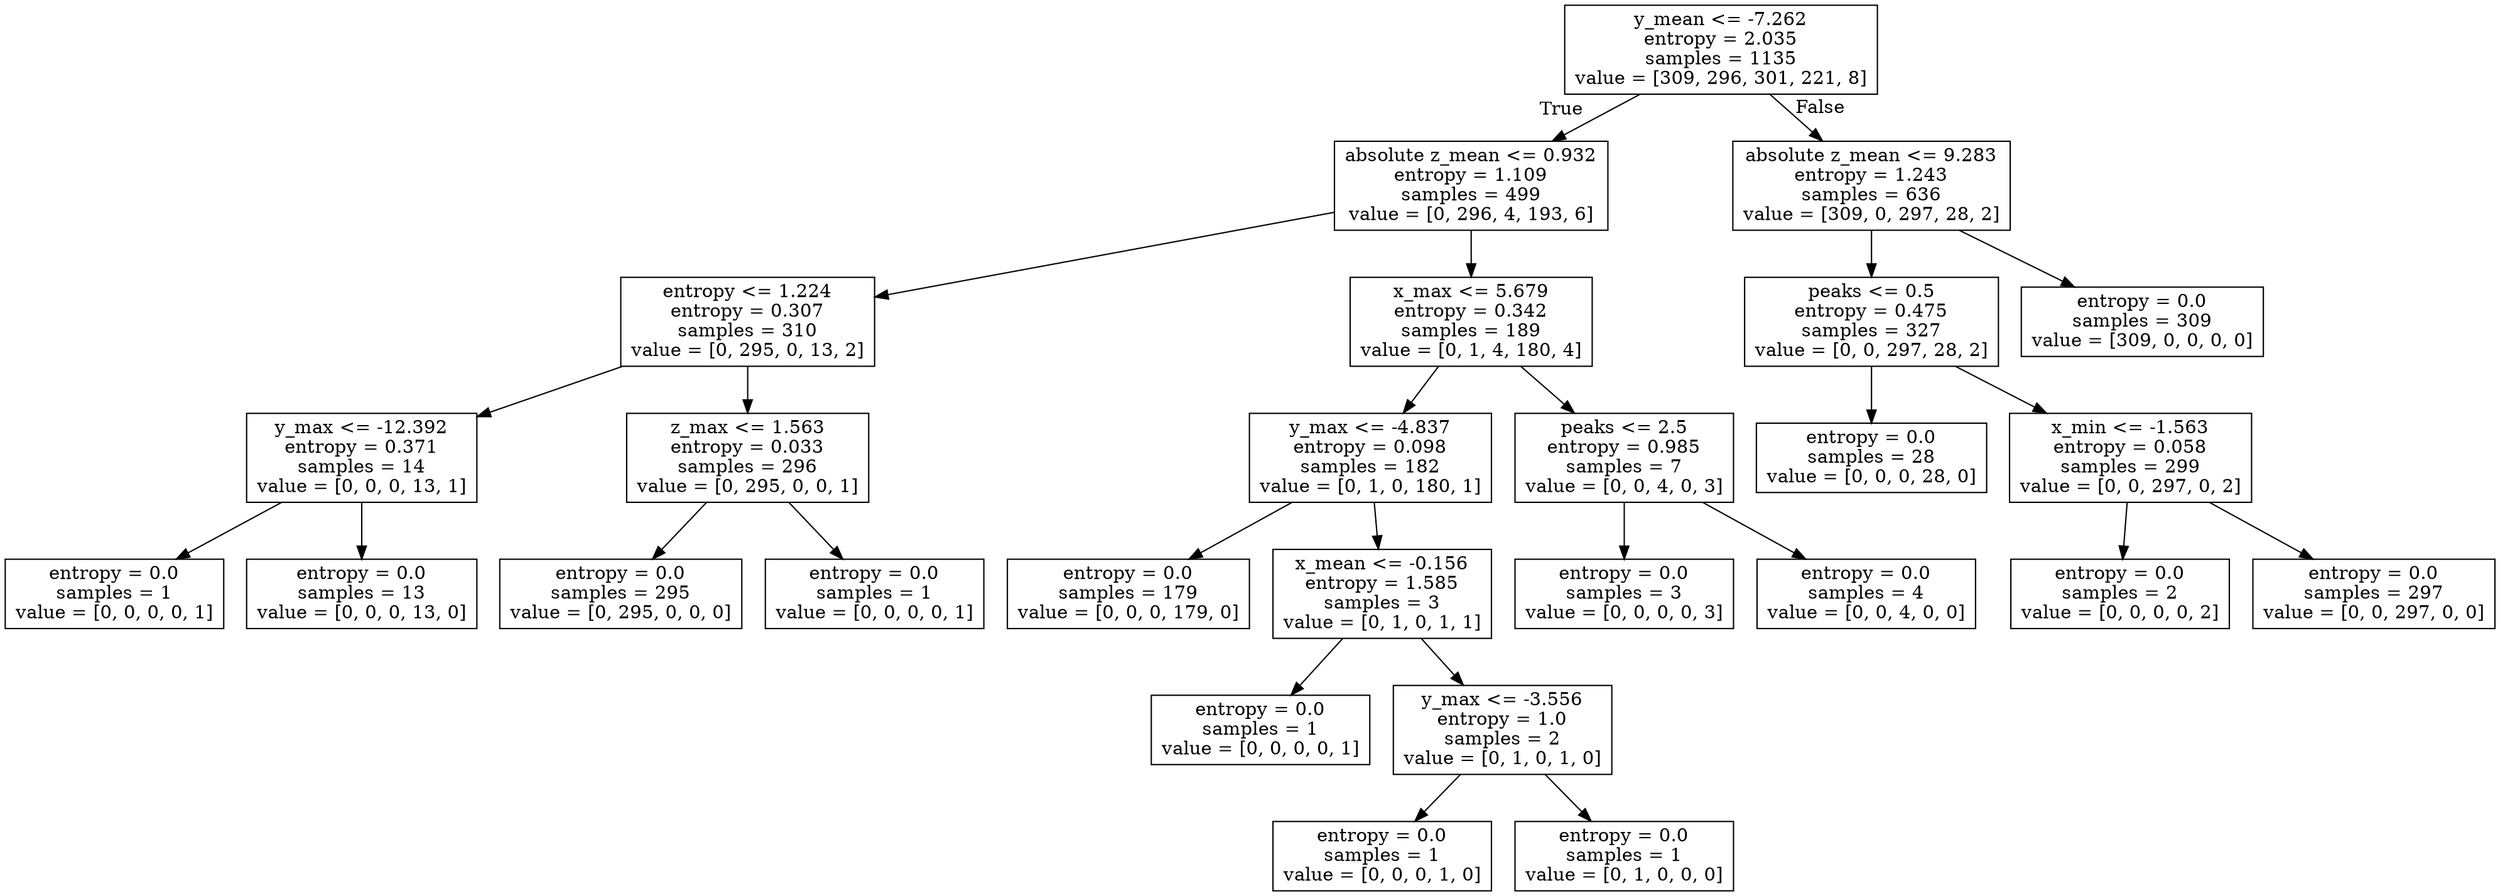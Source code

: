 digraph Tree {
node [shape=box] ;
0 [label="y_mean <= -7.262\nentropy = 2.035\nsamples = 1135\nvalue = [309, 296, 301, 221, 8]"] ;
1 [label="absolute z_mean <= 0.932\nentropy = 1.109\nsamples = 499\nvalue = [0, 296, 4, 193, 6]"] ;
0 -> 1 [labeldistance=2.5, labelangle=45, headlabel="True"] ;
2 [label="entropy <= 1.224\nentropy = 0.307\nsamples = 310\nvalue = [0, 295, 0, 13, 2]"] ;
1 -> 2 ;
3 [label="y_max <= -12.392\nentropy = 0.371\nsamples = 14\nvalue = [0, 0, 0, 13, 1]"] ;
2 -> 3 ;
4 [label="entropy = 0.0\nsamples = 1\nvalue = [0, 0, 0, 0, 1]"] ;
3 -> 4 ;
5 [label="entropy = 0.0\nsamples = 13\nvalue = [0, 0, 0, 13, 0]"] ;
3 -> 5 ;
6 [label="z_max <= 1.563\nentropy = 0.033\nsamples = 296\nvalue = [0, 295, 0, 0, 1]"] ;
2 -> 6 ;
7 [label="entropy = 0.0\nsamples = 295\nvalue = [0, 295, 0, 0, 0]"] ;
6 -> 7 ;
8 [label="entropy = 0.0\nsamples = 1\nvalue = [0, 0, 0, 0, 1]"] ;
6 -> 8 ;
9 [label="x_max <= 5.679\nentropy = 0.342\nsamples = 189\nvalue = [0, 1, 4, 180, 4]"] ;
1 -> 9 ;
10 [label="y_max <= -4.837\nentropy = 0.098\nsamples = 182\nvalue = [0, 1, 0, 180, 1]"] ;
9 -> 10 ;
11 [label="entropy = 0.0\nsamples = 179\nvalue = [0, 0, 0, 179, 0]"] ;
10 -> 11 ;
12 [label="x_mean <= -0.156\nentropy = 1.585\nsamples = 3\nvalue = [0, 1, 0, 1, 1]"] ;
10 -> 12 ;
13 [label="entropy = 0.0\nsamples = 1\nvalue = [0, 0, 0, 0, 1]"] ;
12 -> 13 ;
14 [label="y_max <= -3.556\nentropy = 1.0\nsamples = 2\nvalue = [0, 1, 0, 1, 0]"] ;
12 -> 14 ;
15 [label="entropy = 0.0\nsamples = 1\nvalue = [0, 0, 0, 1, 0]"] ;
14 -> 15 ;
16 [label="entropy = 0.0\nsamples = 1\nvalue = [0, 1, 0, 0, 0]"] ;
14 -> 16 ;
17 [label="peaks <= 2.5\nentropy = 0.985\nsamples = 7\nvalue = [0, 0, 4, 0, 3]"] ;
9 -> 17 ;
18 [label="entropy = 0.0\nsamples = 3\nvalue = [0, 0, 0, 0, 3]"] ;
17 -> 18 ;
19 [label="entropy = 0.0\nsamples = 4\nvalue = [0, 0, 4, 0, 0]"] ;
17 -> 19 ;
20 [label="absolute z_mean <= 9.283\nentropy = 1.243\nsamples = 636\nvalue = [309, 0, 297, 28, 2]"] ;
0 -> 20 [labeldistance=2.5, labelangle=-45, headlabel="False"] ;
21 [label="peaks <= 0.5\nentropy = 0.475\nsamples = 327\nvalue = [0, 0, 297, 28, 2]"] ;
20 -> 21 ;
22 [label="entropy = 0.0\nsamples = 28\nvalue = [0, 0, 0, 28, 0]"] ;
21 -> 22 ;
23 [label="x_min <= -1.563\nentropy = 0.058\nsamples = 299\nvalue = [0, 0, 297, 0, 2]"] ;
21 -> 23 ;
24 [label="entropy = 0.0\nsamples = 2\nvalue = [0, 0, 0, 0, 2]"] ;
23 -> 24 ;
25 [label="entropy = 0.0\nsamples = 297\nvalue = [0, 0, 297, 0, 0]"] ;
23 -> 25 ;
26 [label="entropy = 0.0\nsamples = 309\nvalue = [309, 0, 0, 0, 0]"] ;
20 -> 26 ;
}
